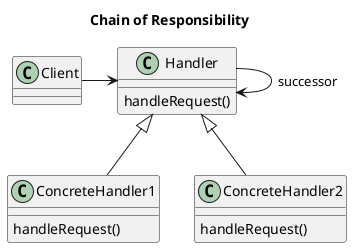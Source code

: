 # Ref https://copynull.tistory.com/143

@startuml
title Chain of Responsibility

class Client
class Handler

class ConcreteHandler1
class ConcreteHandler2

Handler : handleRequest()
ConcreteHandler1 : handleRequest()
ConcreteHandler2 : handleRequest()

Client -> Handler
Handler -> Handler: successor
Handler <|-- ConcreteHandler1
Handler <|-- ConcreteHandler2

@enduml
